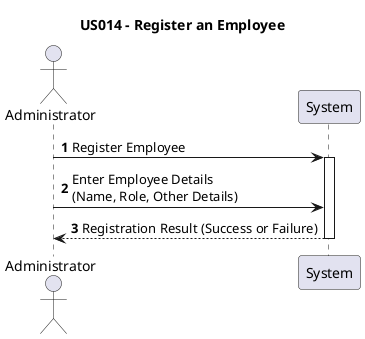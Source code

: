 @startuml
title US014 - Register an Employee
autonumber
actor Administrator as Admin

Admin -> System: Register Employee
activate System

' Administrator provides details for the employee
Admin -> System: Enter Employee Details\n(Name, Role, Other Details)

' System processes the request and confirms the employee registration
System --> Admin: Registration Result (Success or Failure)

deactivate System
@enduml
